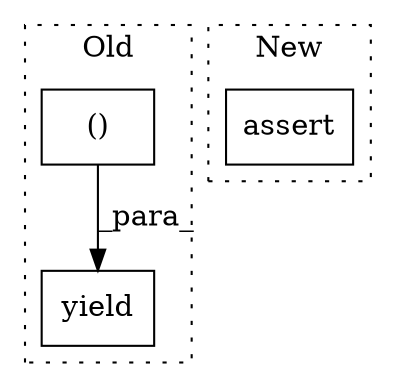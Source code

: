 digraph G {
subgraph cluster0 {
1 [label="yield" a="105" s="3948" l="6" shape="box"];
3 [label="()" a="54" s="3963" l="32" shape="box"];
label = "Old";
style="dotted";
}
subgraph cluster1 {
2 [label="assert" a="65" s="3531" l="7" shape="box"];
label = "New";
style="dotted";
}
3 -> 1 [label="_para_"];
}